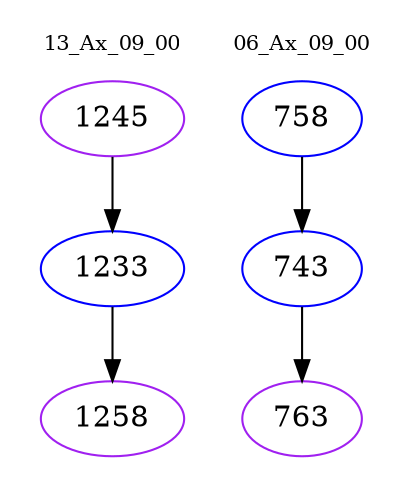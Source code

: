 digraph{
subgraph cluster_0 {
color = white
label = "13_Ax_09_00";
fontsize=10;
T0_1245 [label="1245", color="purple"]
T0_1245 -> T0_1233 [color="black"]
T0_1233 [label="1233", color="blue"]
T0_1233 -> T0_1258 [color="black"]
T0_1258 [label="1258", color="purple"]
}
subgraph cluster_1 {
color = white
label = "06_Ax_09_00";
fontsize=10;
T1_758 [label="758", color="blue"]
T1_758 -> T1_743 [color="black"]
T1_743 [label="743", color="blue"]
T1_743 -> T1_763 [color="black"]
T1_763 [label="763", color="purple"]
}
}

